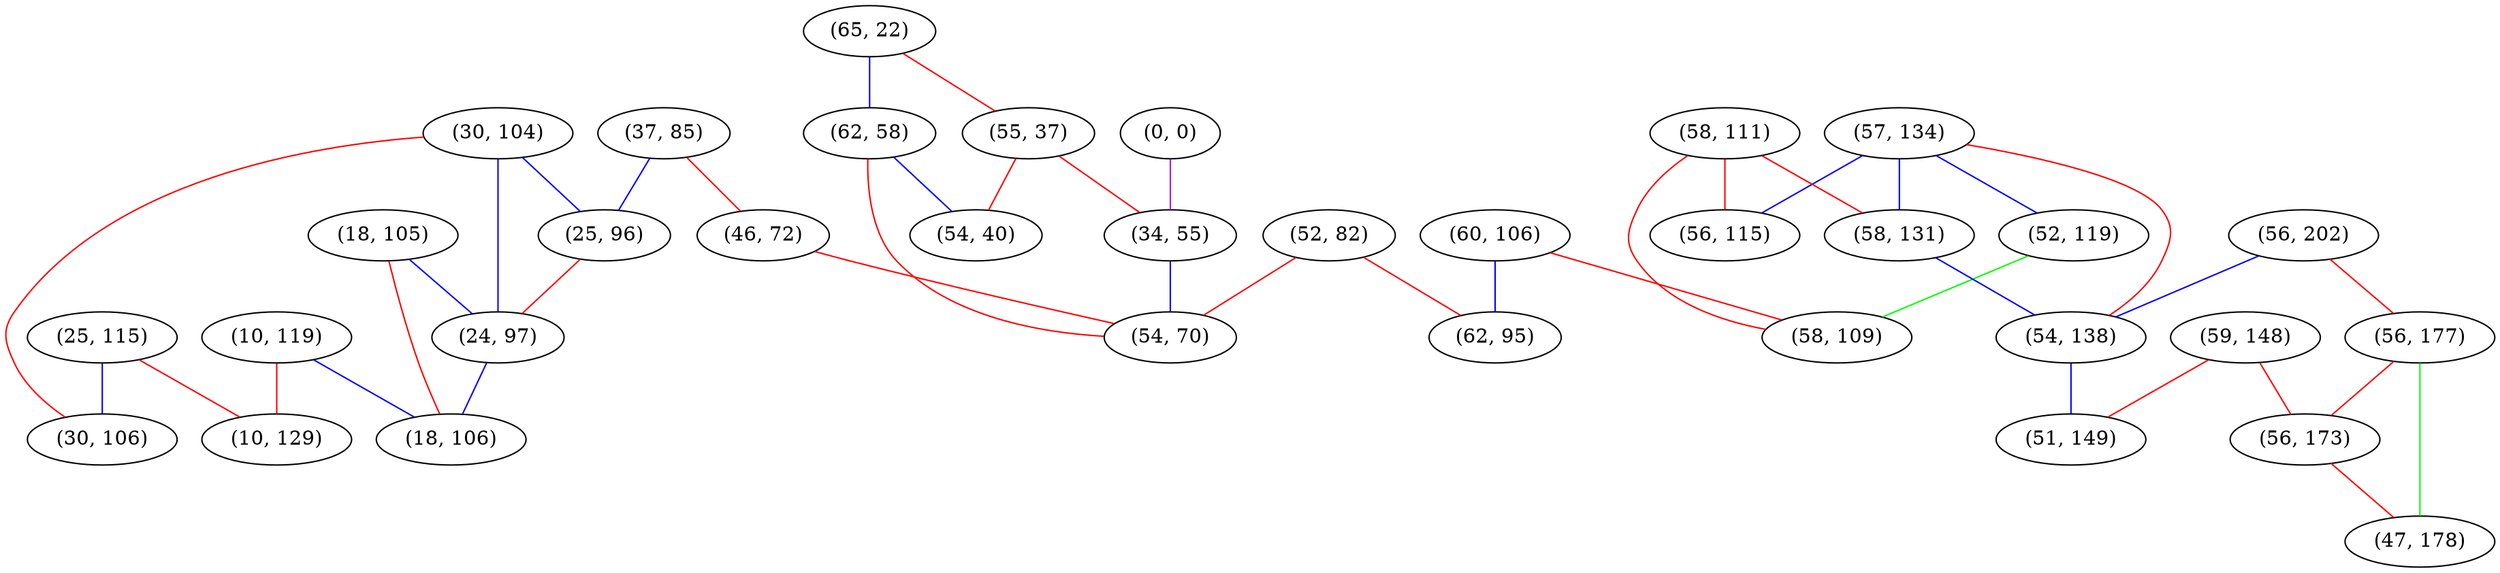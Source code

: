 graph "" {
"(18, 105)";
"(57, 134)";
"(0, 0)";
"(52, 82)";
"(56, 202)";
"(58, 111)";
"(52, 119)";
"(65, 22)";
"(30, 104)";
"(37, 85)";
"(10, 119)";
"(56, 115)";
"(62, 58)";
"(59, 148)";
"(56, 177)";
"(60, 106)";
"(25, 115)";
"(58, 131)";
"(25, 96)";
"(56, 173)";
"(10, 129)";
"(24, 97)";
"(58, 109)";
"(54, 138)";
"(46, 72)";
"(51, 149)";
"(55, 37)";
"(34, 55)";
"(30, 106)";
"(62, 95)";
"(54, 40)";
"(47, 178)";
"(54, 70)";
"(18, 106)";
"(18, 105)" -- "(24, 97)"  [color=blue, key=0, weight=3];
"(18, 105)" -- "(18, 106)"  [color=red, key=0, weight=1];
"(57, 134)" -- "(52, 119)"  [color=blue, key=0, weight=3];
"(57, 134)" -- "(54, 138)"  [color=red, key=0, weight=1];
"(57, 134)" -- "(58, 131)"  [color=blue, key=0, weight=3];
"(57, 134)" -- "(56, 115)"  [color=blue, key=0, weight=3];
"(0, 0)" -- "(34, 55)"  [color=purple, key=0, weight=4];
"(52, 82)" -- "(62, 95)"  [color=red, key=0, weight=1];
"(52, 82)" -- "(54, 70)"  [color=red, key=0, weight=1];
"(56, 202)" -- "(56, 177)"  [color=red, key=0, weight=1];
"(56, 202)" -- "(54, 138)"  [color=blue, key=0, weight=3];
"(58, 111)" -- "(58, 109)"  [color=red, key=0, weight=1];
"(58, 111)" -- "(58, 131)"  [color=red, key=0, weight=1];
"(58, 111)" -- "(56, 115)"  [color=red, key=0, weight=1];
"(52, 119)" -- "(58, 109)"  [color=green, key=0, weight=2];
"(65, 22)" -- "(55, 37)"  [color=red, key=0, weight=1];
"(65, 22)" -- "(62, 58)"  [color=blue, key=0, weight=3];
"(30, 104)" -- "(24, 97)"  [color=blue, key=0, weight=3];
"(30, 104)" -- "(25, 96)"  [color=blue, key=0, weight=3];
"(30, 104)" -- "(30, 106)"  [color=red, key=0, weight=1];
"(37, 85)" -- "(25, 96)"  [color=blue, key=0, weight=3];
"(37, 85)" -- "(46, 72)"  [color=red, key=0, weight=1];
"(10, 119)" -- "(10, 129)"  [color=red, key=0, weight=1];
"(10, 119)" -- "(18, 106)"  [color=blue, key=0, weight=3];
"(62, 58)" -- "(54, 40)"  [color=blue, key=0, weight=3];
"(62, 58)" -- "(54, 70)"  [color=red, key=0, weight=1];
"(59, 148)" -- "(56, 173)"  [color=red, key=0, weight=1];
"(59, 148)" -- "(51, 149)"  [color=red, key=0, weight=1];
"(56, 177)" -- "(56, 173)"  [color=red, key=0, weight=1];
"(56, 177)" -- "(47, 178)"  [color=green, key=0, weight=2];
"(60, 106)" -- "(58, 109)"  [color=red, key=0, weight=1];
"(60, 106)" -- "(62, 95)"  [color=blue, key=0, weight=3];
"(25, 115)" -- "(30, 106)"  [color=blue, key=0, weight=3];
"(25, 115)" -- "(10, 129)"  [color=red, key=0, weight=1];
"(58, 131)" -- "(54, 138)"  [color=blue, key=0, weight=3];
"(25, 96)" -- "(24, 97)"  [color=red, key=0, weight=1];
"(56, 173)" -- "(47, 178)"  [color=red, key=0, weight=1];
"(24, 97)" -- "(18, 106)"  [color=blue, key=0, weight=3];
"(54, 138)" -- "(51, 149)"  [color=blue, key=0, weight=3];
"(46, 72)" -- "(54, 70)"  [color=red, key=0, weight=1];
"(55, 37)" -- "(34, 55)"  [color=red, key=0, weight=1];
"(55, 37)" -- "(54, 40)"  [color=red, key=0, weight=1];
"(34, 55)" -- "(54, 70)"  [color=blue, key=0, weight=3];
}
